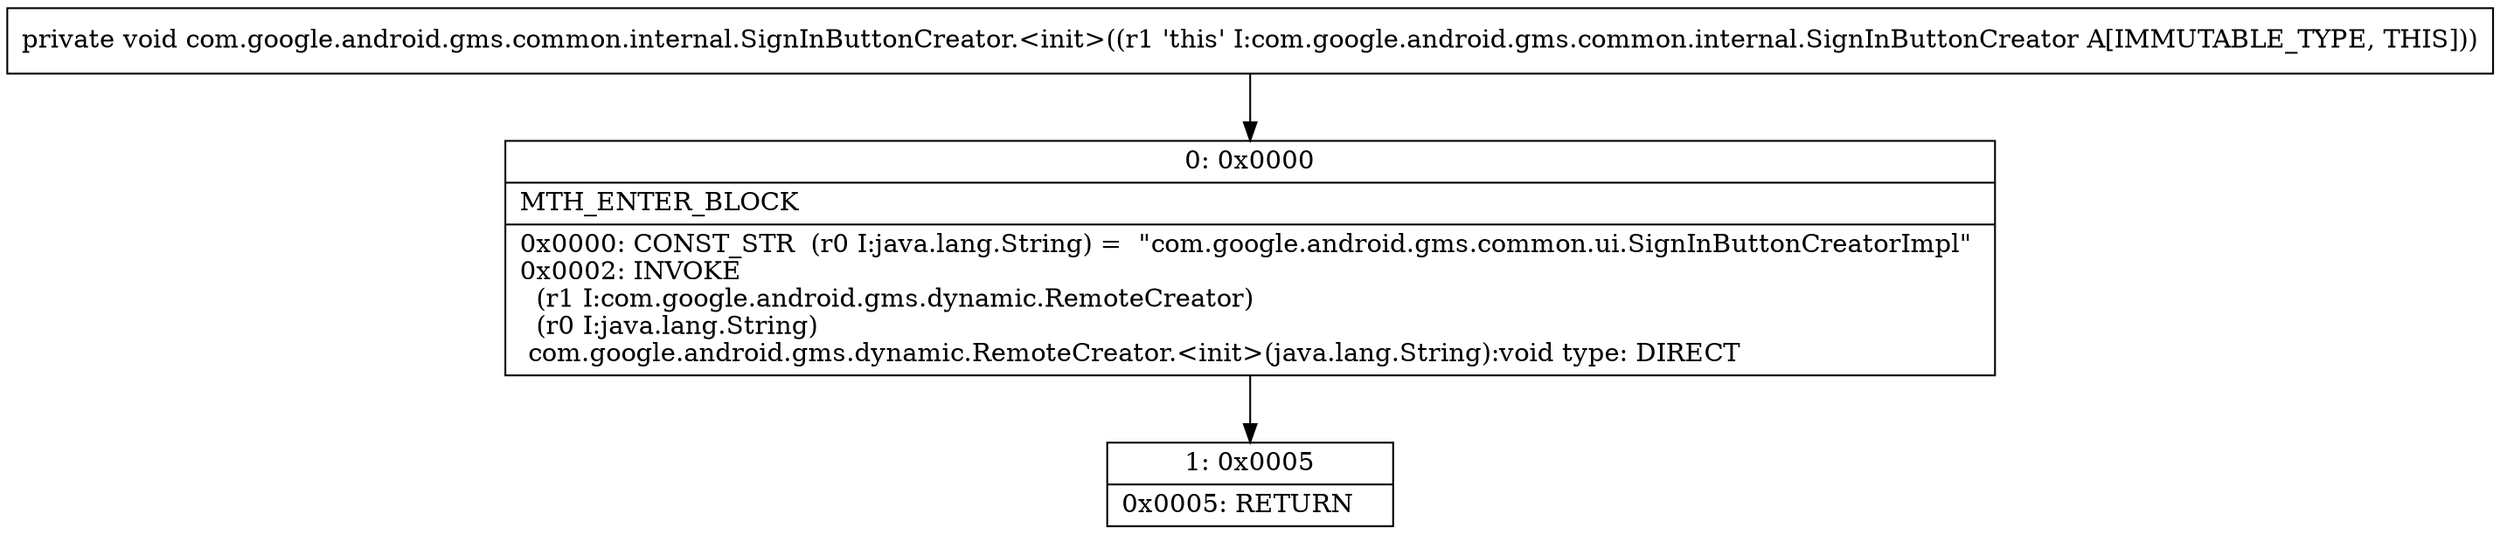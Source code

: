 digraph "CFG forcom.google.android.gms.common.internal.SignInButtonCreator.\<init\>()V" {
Node_0 [shape=record,label="{0\:\ 0x0000|MTH_ENTER_BLOCK\l|0x0000: CONST_STR  (r0 I:java.lang.String) =  \"com.google.android.gms.common.ui.SignInButtonCreatorImpl\" \l0x0002: INVOKE  \l  (r1 I:com.google.android.gms.dynamic.RemoteCreator)\l  (r0 I:java.lang.String)\l com.google.android.gms.dynamic.RemoteCreator.\<init\>(java.lang.String):void type: DIRECT \l}"];
Node_1 [shape=record,label="{1\:\ 0x0005|0x0005: RETURN   \l}"];
MethodNode[shape=record,label="{private void com.google.android.gms.common.internal.SignInButtonCreator.\<init\>((r1 'this' I:com.google.android.gms.common.internal.SignInButtonCreator A[IMMUTABLE_TYPE, THIS])) }"];
MethodNode -> Node_0;
Node_0 -> Node_1;
}

